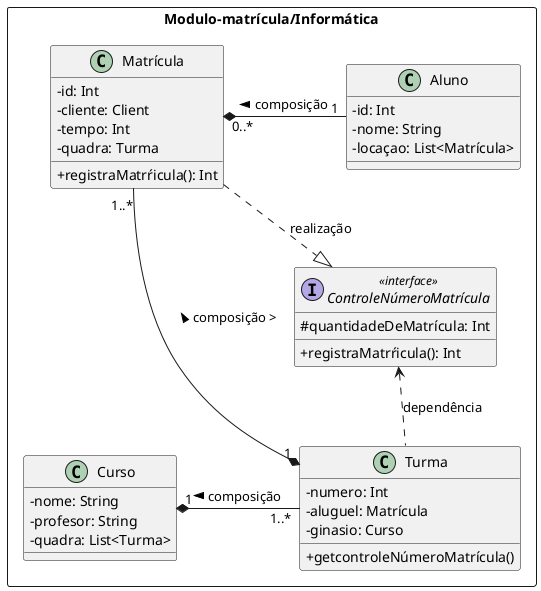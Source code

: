 @startuml matriculaInformatica
skinparam ClassAttributeIconSize 0

package Modulo-matrícula/Informática <<Rectangle>> {

    class Aluno {
    - id: Int
    - nome: String
    - locaçao: List<Matrícula>
  }

  Aluno "1" -l--* "0..*" Matrícula: composição >

  class Matrícula {
    - id: Int
    - cliente: Client
    - tempo: Int
    - quadra: Turma
    + registraMatrŕicula(): Int
  }

  Matrícula ..|> ControleNúmeroMatrícula: realização


  interface ControleNúmeroMatrícula <<interface>> {
    # quantidadeDeMatrícula: Int
    + registraMatrŕicula(): Int
  }

  ControleNúmeroMatrícula <.. Turma: dependência

  Matrícula "1..*" --* "1" Turma: < composição >

  class Turma {
    - numero: Int
    - aluguel: Matrícula
    - ginasio: Curso
    + getcontroleNúmeroMatrícula()
  }

  Turma "1..*"  -l-* "1" Curso: composição >

  class Curso {
    - nome: String
    - profesor: String
    - quadra: List<Turma>
  }

}
@enduml